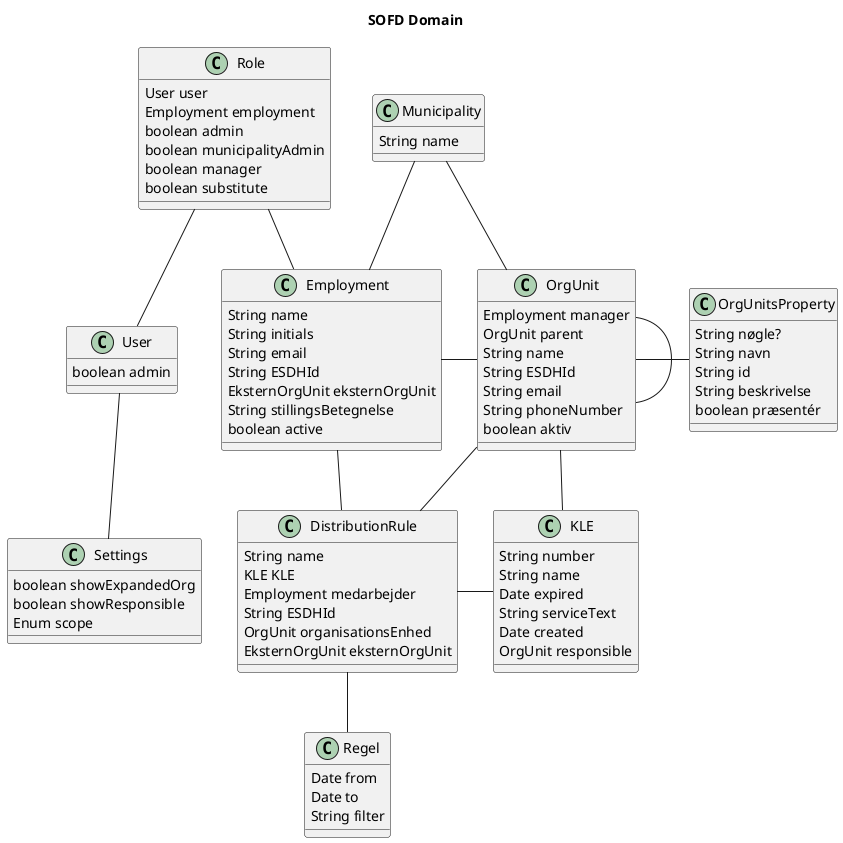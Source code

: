 @startuml
title SOFD Domain

class User {
  boolean admin
}

class Role {
  User user
  Employment employment
  boolean admin
  boolean municipalityAdmin
  boolean manager
  boolean substitute
}

class Municipality {
  String name
}

class Regel {
  Date from
  Date to
  String filter
}

class KLE {
  String number
  String name
  Date expired
  String serviceText
  Date created
  OrgUnit responsible
}

class OrgUnitsProperty {
  String nøgle?
  String navn
  String id
  String beskrivelse
  boolean præsentér
}

class DistributionRule {
  String name
  KLE KLE
  Employment medarbejder
  String ESDHId
  OrgUnit organisationsEnhed
  EksternOrgUnit eksternOrgUnit
}

class Employment {
  String name
  String initials
  String email
  String ESDHId
  EksternOrgUnit eksternOrgUnit
  String stillingsBetegnelse
  boolean active
}

class OrgUnit {
  Employment manager
  OrgUnit parent
  String name
  String ESDHId
  String email
  String phoneNumber
  boolean aktiv
  
}

class Settings {
  boolean showExpandedOrg
  boolean showResponsible
  Enum scope
}

Role -- Employment
Role -- User
Municipality -- Employment
Municipality -- OrgUnit
OrgUnit - OrgUnit
OrgUnit - OrgUnitsProperty
OrgUnit -- DistributionRule
OrgUnit -- KLE
Employment -- DistributionRule
DistributionRule - KLE
User -- Settings
Employment - OrgUnit
DistributionRule -- Regel

@enduml
